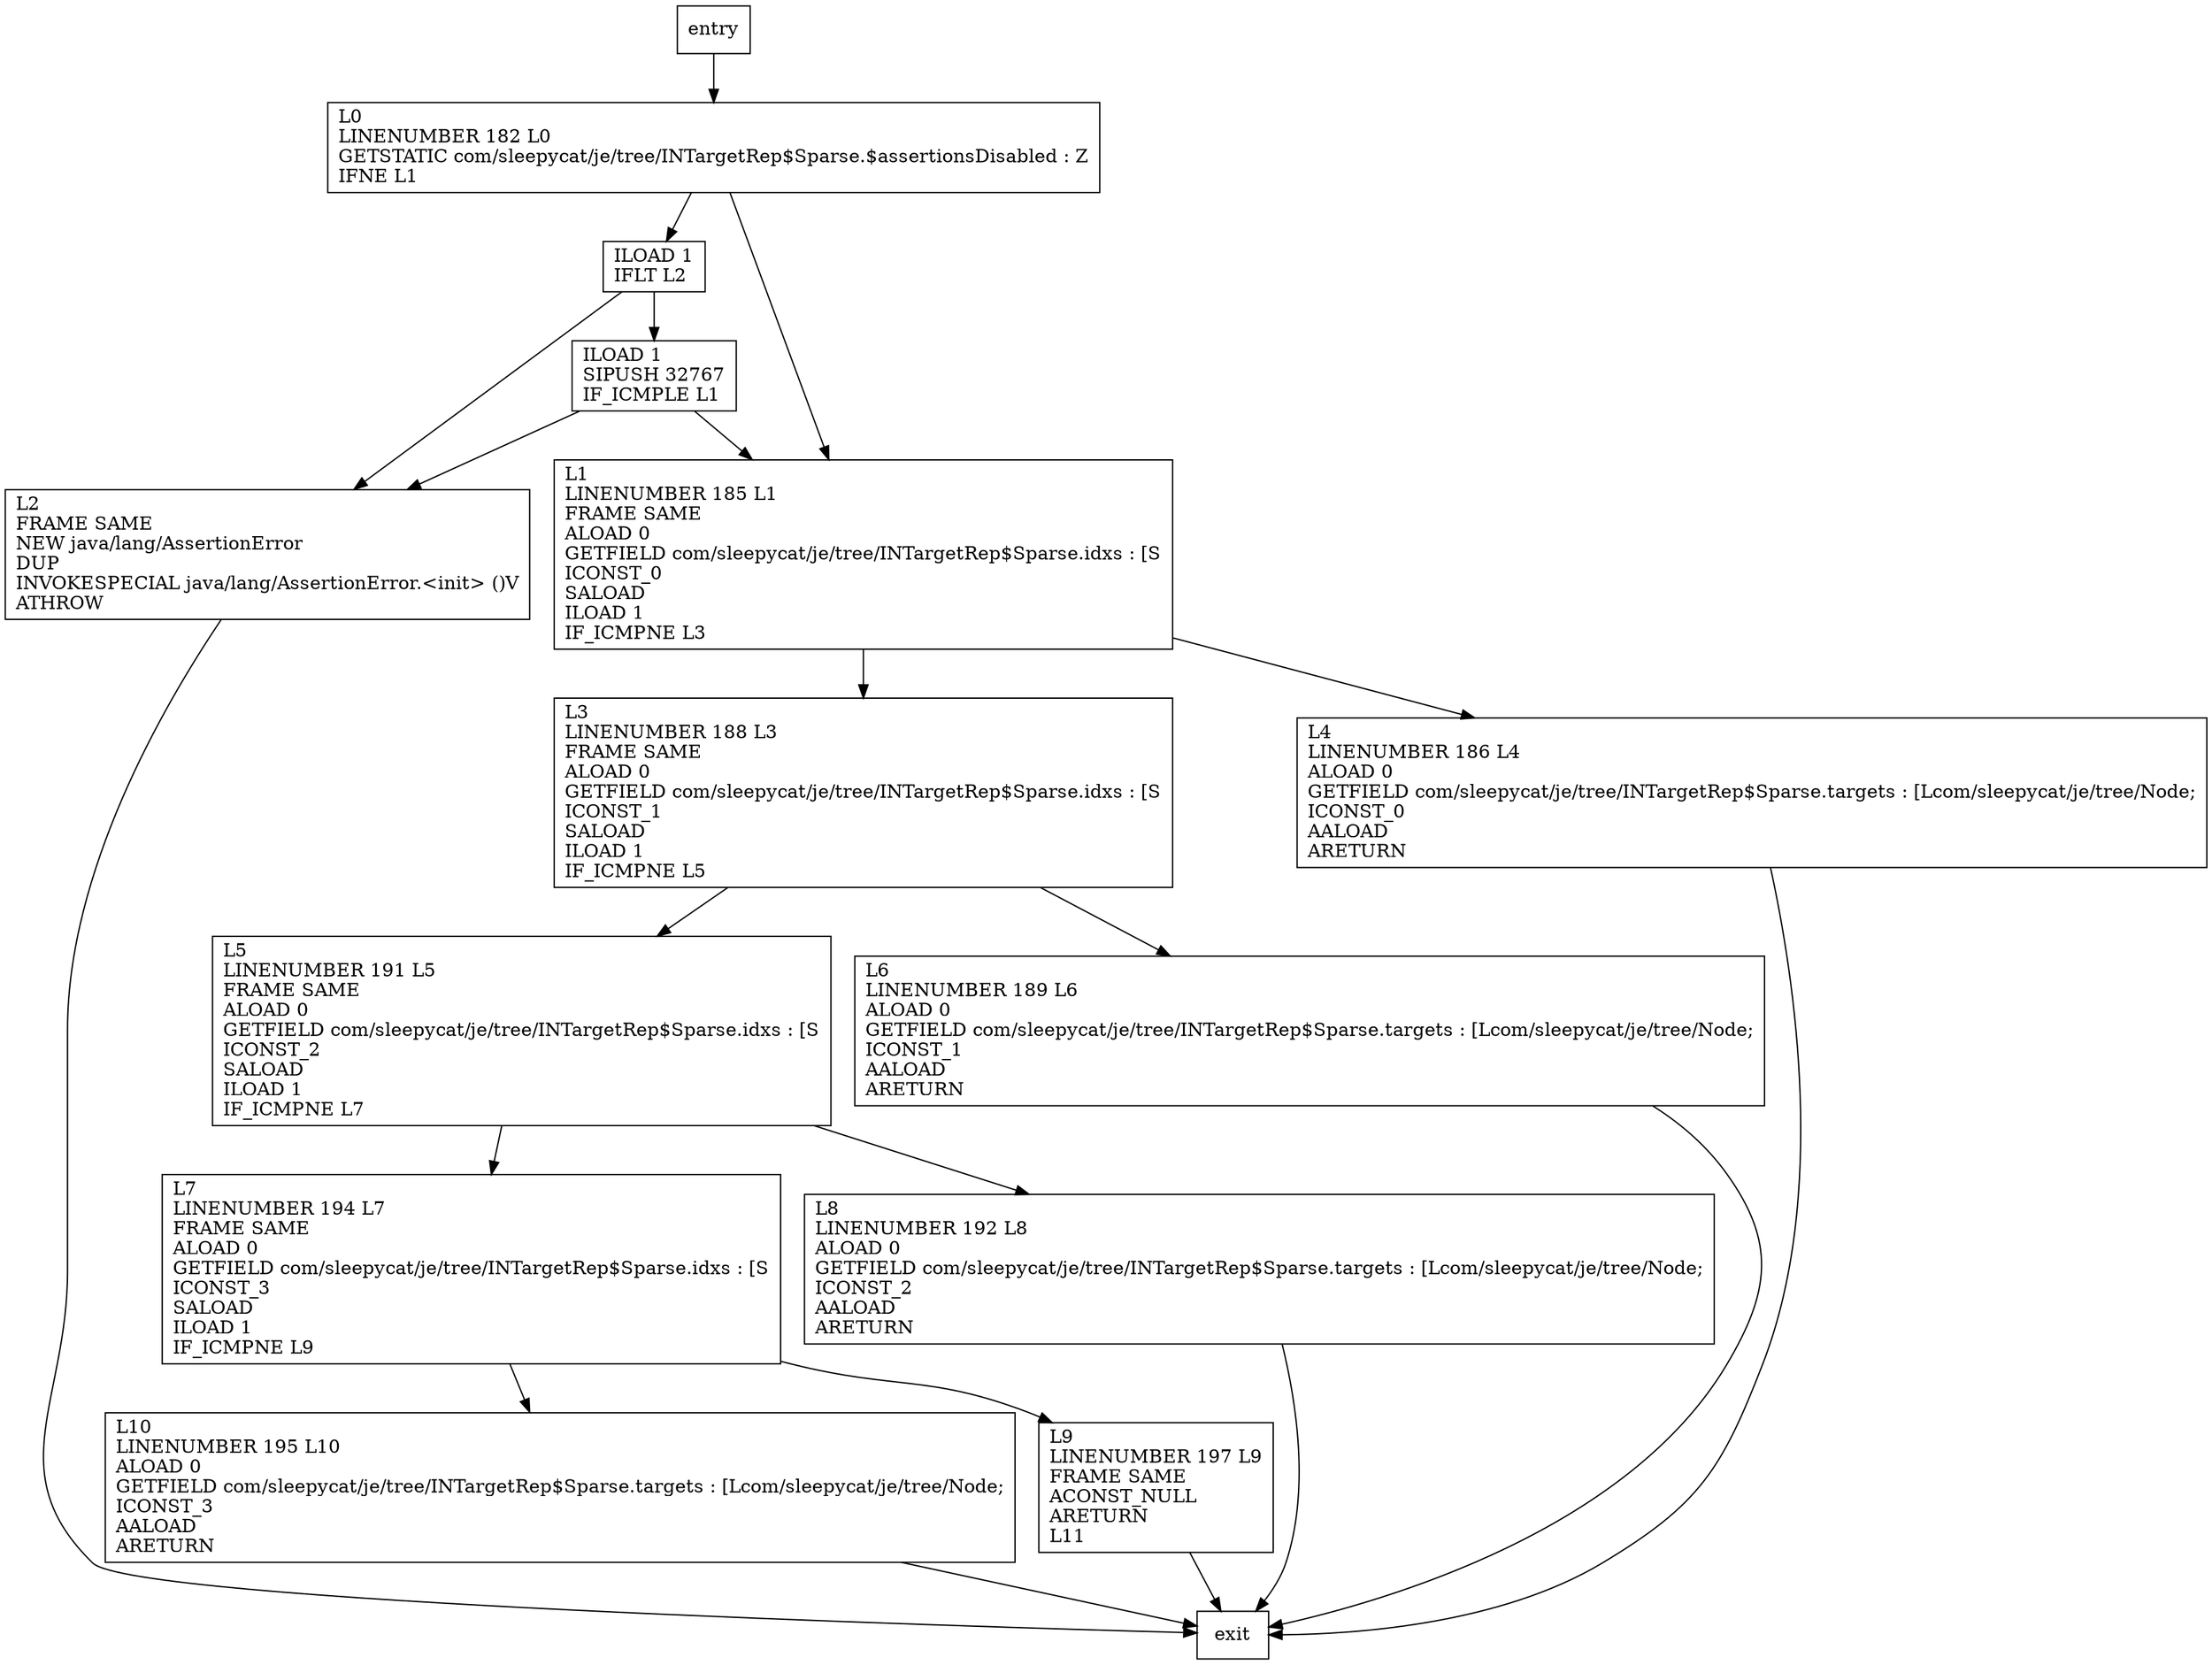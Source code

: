 digraph get {
node [shape=record];
704333776 [label="L3\lLINENUMBER 188 L3\lFRAME SAME\lALOAD 0\lGETFIELD com/sleepycat/je/tree/INTargetRep$Sparse.idxs : [S\lICONST_1\lSALOAD\lILOAD 1\lIF_ICMPNE L5\l"];
1573935902 [label="L4\lLINENUMBER 186 L4\lALOAD 0\lGETFIELD com/sleepycat/je/tree/INTargetRep$Sparse.targets : [Lcom/sleepycat/je/tree/Node;\lICONST_0\lAALOAD\lARETURN\l"];
2075303745 [label="L7\lLINENUMBER 194 L7\lFRAME SAME\lALOAD 0\lGETFIELD com/sleepycat/je/tree/INTargetRep$Sparse.idxs : [S\lICONST_3\lSALOAD\lILOAD 1\lIF_ICMPNE L9\l"];
463870721 [label="ILOAD 1\lIFLT L2\l"];
2072869682 [label="L5\lLINENUMBER 191 L5\lFRAME SAME\lALOAD 0\lGETFIELD com/sleepycat/je/tree/INTargetRep$Sparse.idxs : [S\lICONST_2\lSALOAD\lILOAD 1\lIF_ICMPNE L7\l"];
883001543 [label="L10\lLINENUMBER 195 L10\lALOAD 0\lGETFIELD com/sleepycat/je/tree/INTargetRep$Sparse.targets : [Lcom/sleepycat/je/tree/Node;\lICONST_3\lAALOAD\lARETURN\l"];
1836675158 [label="L2\lFRAME SAME\lNEW java/lang/AssertionError\lDUP\lINVOKESPECIAL java/lang/AssertionError.\<init\> ()V\lATHROW\l"];
409715769 [label="L9\lLINENUMBER 197 L9\lFRAME SAME\lACONST_NULL\lARETURN\lL11\l"];
1753282321 [label="L0\lLINENUMBER 182 L0\lGETSTATIC com/sleepycat/je/tree/INTargetRep$Sparse.$assertionsDisabled : Z\lIFNE L1\l"];
657092263 [label="L1\lLINENUMBER 185 L1\lFRAME SAME\lALOAD 0\lGETFIELD com/sleepycat/je/tree/INTargetRep$Sparse.idxs : [S\lICONST_0\lSALOAD\lILOAD 1\lIF_ICMPNE L3\l"];
134515798 [label="L6\lLINENUMBER 189 L6\lALOAD 0\lGETFIELD com/sleepycat/je/tree/INTargetRep$Sparse.targets : [Lcom/sleepycat/je/tree/Node;\lICONST_1\lAALOAD\lARETURN\l"];
618996610 [label="L8\lLINENUMBER 192 L8\lALOAD 0\lGETFIELD com/sleepycat/je/tree/INTargetRep$Sparse.targets : [Lcom/sleepycat/je/tree/Node;\lICONST_2\lAALOAD\lARETURN\l"];
44972695 [label="ILOAD 1\lSIPUSH 32767\lIF_ICMPLE L1\l"];
entry;
exit;
704333776 -> 2072869682
704333776 -> 134515798
1573935902 -> exit
2075303745 -> 409715769
2075303745 -> 883001543
463870721 -> 1836675158
463870721 -> 44972695
2072869682 -> 2075303745
2072869682 -> 618996610
883001543 -> exit
entry -> 1753282321
1836675158 -> exit
409715769 -> exit
1753282321 -> 463870721
1753282321 -> 657092263
657092263 -> 704333776
657092263 -> 1573935902
134515798 -> exit
618996610 -> exit
44972695 -> 1836675158
44972695 -> 657092263
}
